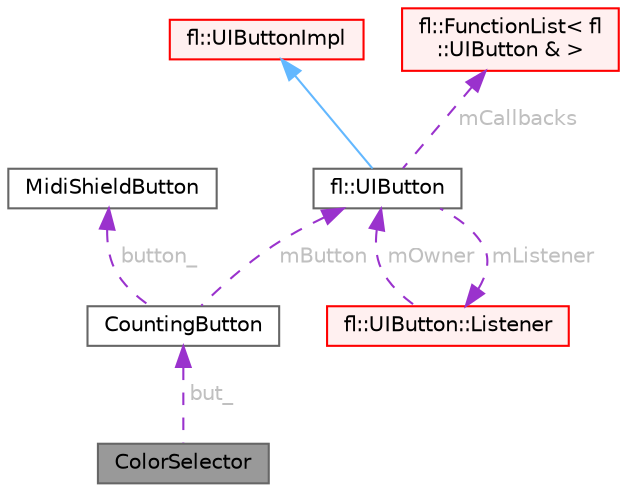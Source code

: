 digraph "ColorSelector"
{
 // INTERACTIVE_SVG=YES
 // LATEX_PDF_SIZE
  bgcolor="transparent";
  edge [fontname=Helvetica,fontsize=10,labelfontname=Helvetica,labelfontsize=10];
  node [fontname=Helvetica,fontsize=10,shape=box,height=0.2,width=0.4];
  Node1 [id="Node000001",label="ColorSelector",height=0.2,width=0.4,color="gray40", fillcolor="grey60", style="filled", fontcolor="black",tooltip=" "];
  Node2 -> Node1 [id="edge1_Node000001_Node000002",dir="back",color="darkorchid3",style="dashed",tooltip=" ",label=" but_",fontcolor="grey" ];
  Node2 [id="Node000002",label="CountingButton",height=0.2,width=0.4,color="gray40", fillcolor="white", style="filled",URL="$d6/d58/class_counting_button.html",tooltip=" "];
  Node3 -> Node2 [id="edge2_Node000002_Node000003",dir="back",color="darkorchid3",style="dashed",tooltip=" ",label=" button_",fontcolor="grey" ];
  Node3 [id="Node000003",label="MidiShieldButton",height=0.2,width=0.4,color="gray40", fillcolor="white", style="filled",URL="$d0/ddf/class_midi_shield_button.html",tooltip=" "];
  Node4 -> Node2 [id="edge3_Node000002_Node000004",dir="back",color="darkorchid3",style="dashed",tooltip=" ",label=" mButton",fontcolor="grey" ];
  Node4 [id="Node000004",label="fl::UIButton",height=0.2,width=0.4,color="gray40", fillcolor="white", style="filled",URL="$d3/d1d/classfl_1_1_u_i_button.html",tooltip=" "];
  Node5 -> Node4 [id="edge4_Node000004_Node000005",dir="back",color="steelblue1",style="solid",tooltip=" "];
  Node5 [id="Node000005",label="fl::UIButtonImpl",height=0.2,width=0.4,color="red", fillcolor="#FFF0F0", style="filled",URL="$d6/d8d/classfl_1_1_u_i_button_impl.html",tooltip=" "];
  Node9 -> Node4 [id="edge5_Node000004_Node000009",dir="back",color="darkorchid3",style="dashed",tooltip=" ",label=" mCallbacks",fontcolor="grey" ];
  Node9 [id="Node000009",label="fl::FunctionList\< fl\l::UIButton & \>",height=0.2,width=0.4,color="red", fillcolor="#FFF0F0", style="filled",URL="$d1/d5d/classfl_1_1_function_list.html",tooltip=" "];
  Node29 -> Node4 [id="edge6_Node000004_Node000029",dir="back",color="darkorchid3",style="dashed",tooltip=" ",label=" mListener",fontcolor="grey" ];
  Node29 [id="Node000029",label="fl::UIButton::Listener",height=0.2,width=0.4,color="red", fillcolor="#FFF0F0", style="filled",URL="$d2/d68/structfl_1_1_u_i_button_1_1_listener.html",tooltip=" "];
  Node4 -> Node29 [id="edge7_Node000029_Node000004",dir="back",color="darkorchid3",style="dashed",tooltip=" ",label=" mOwner",fontcolor="grey" ];
}
